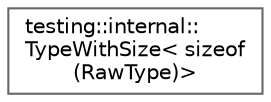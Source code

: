 digraph "クラス階層図"
{
 // LATEX_PDF_SIZE
  bgcolor="transparent";
  edge [fontname=Helvetica,fontsize=10,labelfontname=Helvetica,labelfontsize=10];
  node [fontname=Helvetica,fontsize=10,shape=box,height=0.2,width=0.4];
  rankdir="LR";
  Node0 [id="Node000000",label="testing::internal::\lTypeWithSize\< sizeof\l(RawType)\>",height=0.2,width=0.4,color="grey40", fillcolor="white", style="filled",URL="$classtesting_1_1internal_1_1_type_with_size.html",tooltip=" "];
}
